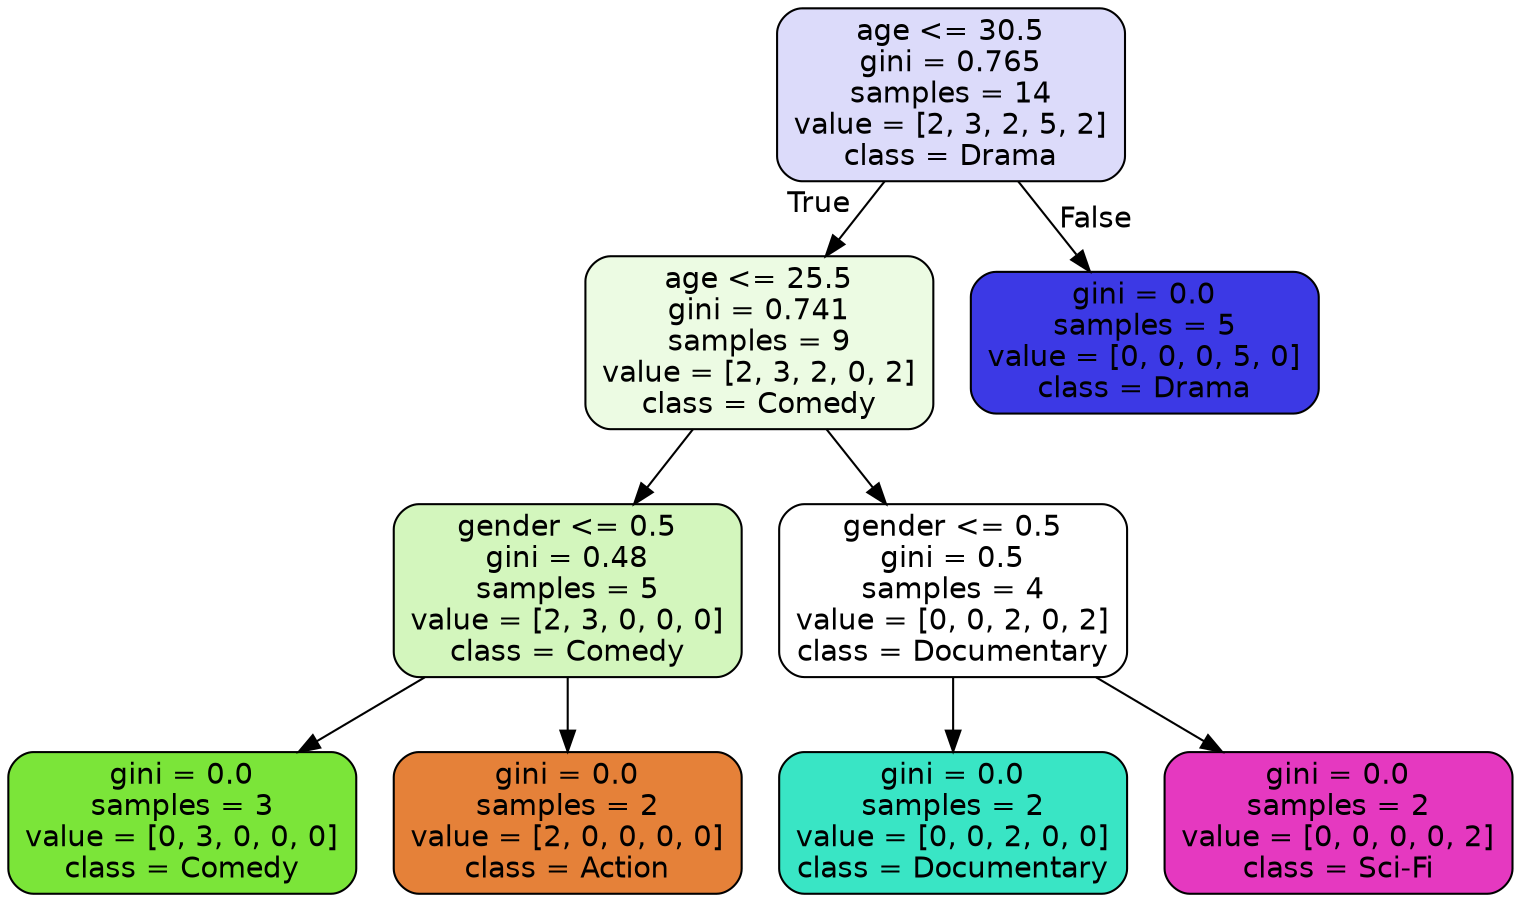 digraph Tree {
node [shape=box, style="filled, rounded", color="black", fontname="helvetica"] ;
edge [fontname="helvetica"] ;
0 [label="age <= 30.5\ngini = 0.765\nsamples = 14\nvalue = [2, 3, 2, 5, 2]\nclass = Drama", fillcolor="#dcdbfa"] ;
1 [label="age <= 25.5\ngini = 0.741\nsamples = 9\nvalue = [2, 3, 2, 0, 2]\nclass = Comedy", fillcolor="#ecfbe3"] ;
0 -> 1 [labeldistance=2.5, labelangle=45, headlabel="True"] ;
2 [label="gender <= 0.5\ngini = 0.48\nsamples = 5\nvalue = [2, 3, 0, 0, 0]\nclass = Comedy", fillcolor="#d3f6bd"] ;
1 -> 2 ;
3 [label="gini = 0.0\nsamples = 3\nvalue = [0, 3, 0, 0, 0]\nclass = Comedy", fillcolor="#7be539"] ;
2 -> 3 ;
4 [label="gini = 0.0\nsamples = 2\nvalue = [2, 0, 0, 0, 0]\nclass = Action", fillcolor="#e58139"] ;
2 -> 4 ;
5 [label="gender <= 0.5\ngini = 0.5\nsamples = 4\nvalue = [0, 0, 2, 0, 2]\nclass = Documentary", fillcolor="#ffffff"] ;
1 -> 5 ;
6 [label="gini = 0.0\nsamples = 2\nvalue = [0, 0, 2, 0, 0]\nclass = Documentary", fillcolor="#39e5c5"] ;
5 -> 6 ;
7 [label="gini = 0.0\nsamples = 2\nvalue = [0, 0, 0, 0, 2]\nclass = Sci-Fi", fillcolor="#e539c0"] ;
5 -> 7 ;
8 [label="gini = 0.0\nsamples = 5\nvalue = [0, 0, 0, 5, 0]\nclass = Drama", fillcolor="#3c39e5"] ;
0 -> 8 [labeldistance=2.5, labelangle=-45, headlabel="False"] ;
}